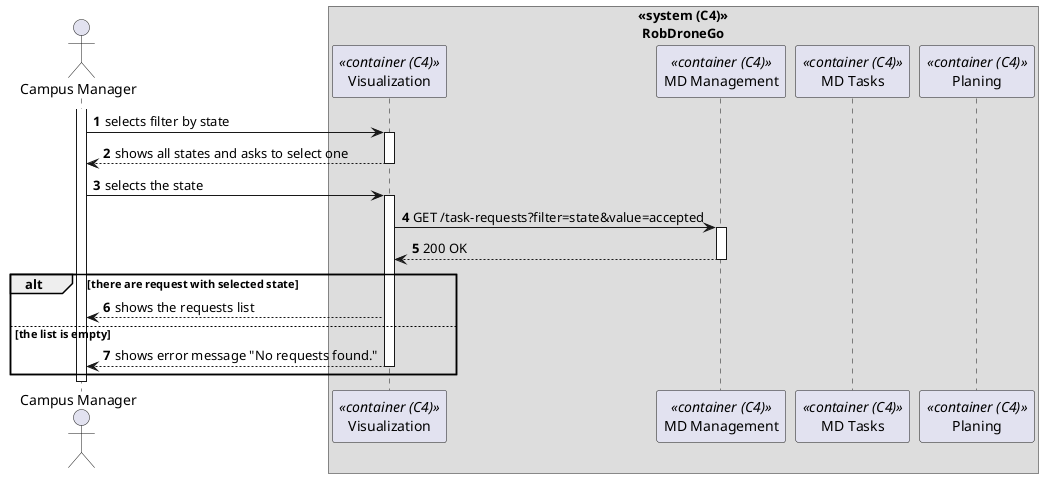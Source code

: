 @startuml process-view
autonumber
skinparam DefaultTextAlignment<<center>> center

actor CM as "Campus Manager"

box "«system (C4)»\nRobDroneGo" <<center>>
  participant UI as "Visualization" <<container (C4)>>
  participant MDM as "MD Management" <<container (C4)>>
  participant MDT as "MD Tasks" <<container (C4)>>
  participant P as "Planing" <<container (C4)>>
end box

activate CM

CM -> UI : selects filter by state
activate UI

CM <-- UI : shows all states and asks to select one
deactivate UI

CM -> UI : selects the state
activate UI

UI -> MDM : GET /task-requests?filter=state&value=accepted
activate MDM

UI <-- MDM : 200 OK
deactivate MDM

alt there are request with selected state
  CM <-- UI : shows the requests list
else the list is empty
  CM <-- UI : shows error message "No requests found."
  deactivate UI
end

deactivate CM

@enduml
